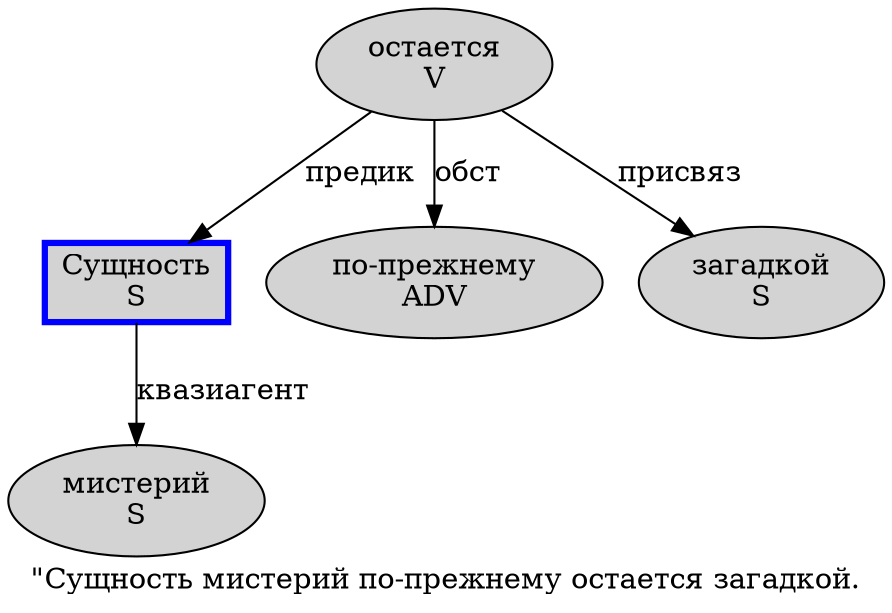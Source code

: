 digraph SENTENCE_1066 {
	graph [label="\"Сущность мистерий по-прежнему остается загадкой."]
	node [style=filled]
		1 [label="Сущность
S" color=blue fillcolor=lightgray penwidth=3 shape=box]
		2 [label="мистерий
S" color="" fillcolor=lightgray penwidth=1 shape=ellipse]
		3 [label="по-прежнему
ADV" color="" fillcolor=lightgray penwidth=1 shape=ellipse]
		4 [label="остается
V" color="" fillcolor=lightgray penwidth=1 shape=ellipse]
		5 [label="загадкой
S" color="" fillcolor=lightgray penwidth=1 shape=ellipse]
			1 -> 2 [label="квазиагент"]
			4 -> 1 [label="предик"]
			4 -> 3 [label="обст"]
			4 -> 5 [label="присвяз"]
}
